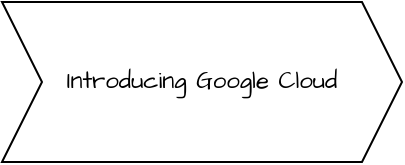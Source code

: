 <mxfile version="24.6.4" type="github" pages="2">
  <diagram name="Introducing Google Cloud" id="m140OX7gJDVnHVPhYppR">
    <mxGraphModel dx="1026" dy="688" grid="1" gridSize="10" guides="1" tooltips="1" connect="1" arrows="1" fold="1" page="1" pageScale="1" pageWidth="850" pageHeight="1100" math="0" shadow="0">
      <root>
        <mxCell id="0" />
        <mxCell id="1" parent="0" />
        <mxCell id="ZB4kWbe82F2Engg8KSVr-1" value="Introducing Google Cloud" style="shape=step;perimeter=stepPerimeter;whiteSpace=wrap;html=1;fixedSize=1;hachureGap=4;fontFamily=Architects Daughter;fontSource=https%3A%2F%2Ffonts.googleapis.com%2Fcss%3Ffamily%3DArchitects%2BDaughter;" vertex="1" parent="1">
          <mxGeometry x="360" y="520" width="200" height="80" as="geometry" />
        </mxCell>
      </root>
    </mxGraphModel>
  </diagram>
  <diagram id="MR8tB_YX9_QbjrZ4hQh_" name="Resource and Access in Cloud">
    <mxGraphModel dx="1876" dy="1788" grid="1" gridSize="10" guides="1" tooltips="1" connect="1" arrows="1" fold="1" page="1" pageScale="1" pageWidth="850" pageHeight="1100" math="0" shadow="0">
      <root>
        <mxCell id="0" />
        <mxCell id="1" parent="0" />
        <mxCell id="kPhYTnK1E6m5oxsVBe5k-5" value="" style="edgeStyle=orthogonalEdgeStyle;rounded=0;hachureGap=4;orthogonalLoop=1;jettySize=auto;html=1;fontFamily=Architects Daughter;fontSource=https%3A%2F%2Ffonts.googleapis.com%2Fcss%3Ffamily%3DArchitects%2BDaughter;fontSize=12;fontColor=default;" edge="1" parent="1" source="kPhYTnK1E6m5oxsVBe5k-2" target="kPhYTnK1E6m5oxsVBe5k-4">
          <mxGeometry relative="1" as="geometry" />
        </mxCell>
        <mxCell id="kPhYTnK1E6m5oxsVBe5k-20" value="" style="edgeStyle=orthogonalEdgeStyle;shape=connector;rounded=0;hachureGap=4;orthogonalLoop=1;jettySize=auto;html=1;strokeColor=default;align=center;verticalAlign=middle;fontFamily=Architects Daughter;fontSource=https%3A%2F%2Ffonts.googleapis.com%2Fcss%3Ffamily%3DArchitects%2BDaughter;fontSize=12;fontColor=default;labelBackgroundColor=none;endArrow=classic;" edge="1" parent="1" source="kPhYTnK1E6m5oxsVBe5k-2" target="kPhYTnK1E6m5oxsVBe5k-19">
          <mxGeometry relative="1" as="geometry" />
        </mxCell>
        <mxCell id="kPhYTnK1E6m5oxsVBe5k-2" value="&lt;font style=&quot;font-size: 23px;&quot;&gt;Resources &amp;amp; &lt;br&gt;Access in Cloud&lt;br&gt;&lt;/font&gt;" style="shape=step;perimeter=stepPerimeter;whiteSpace=wrap;html=1;fixedSize=1;hachureGap=4;fontFamily=Architects Daughter;fontSource=https%3A%2F%2Ffonts.googleapis.com%2Fcss%3Ffamily%3DArchitects%2BDaughter;" vertex="1" parent="1">
          <mxGeometry x="360" y="520" width="240" height="80" as="geometry" />
        </mxCell>
        <mxCell id="kPhYTnK1E6m5oxsVBe5k-3" value="&lt;div style=&quot;font-size: 18px;&quot; align=&quot;justify&quot;&gt;&lt;h3 class=&quot;css-13hhzop&quot; tabindex=&quot;-1&quot;&gt;Learning Objectives&lt;/h3&gt;&lt;hr class=&quot;cds-858 cds-Divider-dark css-yc753g&quot; aria-hidden=&quot;true&quot;&gt;&lt;ul&gt;&lt;li data-collapsible=&quot;false&quot;&gt;Define the purpose of and use cases for IAM.&lt;/li&gt;&lt;li data-collapsible=&quot;false&quot;&gt;List the methods of interaction with Google Cloud.&lt;/li&gt;&lt;li data-collapsible=&quot;false&quot;&gt;Use Cloud Marketplace to interact with Google Cloud.&lt;/li&gt;&lt;li data-collapsible=&quot;true&quot;&gt;Identify the purpose of projects on Google Cloud.&lt;/li&gt;&lt;/ul&gt;&lt;/div&gt;" style="text;whiteSpace=wrap;html=1;fontFamily=Architects Daughter;fontSource=https%3A%2F%2Ffonts.googleapis.com%2Fcss%3Ffamily%3DArchitects%2BDaughter;fontSize=12;fontColor=default;" vertex="1" parent="1">
          <mxGeometry x="-840" width="500" height="200" as="geometry" />
        </mxCell>
        <mxCell id="kPhYTnK1E6m5oxsVBe5k-7" value="" style="edgeStyle=orthogonalEdgeStyle;rounded=0;hachureGap=4;orthogonalLoop=1;jettySize=auto;html=1;fontFamily=Architects Daughter;fontSource=https%3A%2F%2Ffonts.googleapis.com%2Fcss%3Ffamily%3DArchitects%2BDaughter;fontSize=12;fontColor=default;" edge="1" parent="1" source="kPhYTnK1E6m5oxsVBe5k-4" target="kPhYTnK1E6m5oxsVBe5k-6">
          <mxGeometry relative="1" as="geometry" />
        </mxCell>
        <UserObject label="Google Cloud Hierarchy" tooltip="In this section of the course, we are learning about the structure of Google Cloud. Google Cloud has four levels in its resource hierarchy: resources, projects, folders, and an organization node.&#xa;&#xa;    Resources: These are things like virtual machines, Cloud Storage buckets, or tables in BigQuery. They are organized into projects.&#xa;    Projects: Projects are the basis for using Google Cloud services. Each project is a separate entity and has a unique project ID, name, and number. Projects can have different owners and users.&#xa;    Folders: Folders allow you to group projects and other folders together. They help you assign policies and permissions to resources at a level of your choice. Resources in a folder inherit policies and permissions from that folder.&#xa;    Organization Node: This is the top level of the hierarchy and encompasses all the projects, folders, and resources in your organization. It has special roles associated with it, like organization policy administrator and project creator.&#xa;&#xa;Understanding this hierarchy is important because it helps you manage and apply policies when using Google Cloud. Policies can be defined at the project, folder, and organization node levels. Some services also allow policies to be applied to individual resources. Policies are inherited downward, so if you apply a policy to a folder, it will apply to all the projects within that folder." id="kPhYTnK1E6m5oxsVBe5k-4">
          <mxCell style="whiteSpace=wrap;html=1;fontFamily=Architects Daughter;hachureGap=4;fontSource=https%3A%2F%2Ffonts.googleapis.com%2Fcss%3Ffamily%3DArchitects%2BDaughter;" vertex="1" parent="1">
            <mxGeometry x="-180" y="360" width="120" height="40" as="geometry" />
          </mxCell>
        </UserObject>
        <UserObject label="Questions" tooltip="Here are some practice questions related to the topic of the resource hierarchy in Google Cloud:&#xa;&#xa;    What are the four levels in Google Cloud&#39;s resource hierarchy?&#xa;    How are resources organized in Google Cloud?&#xa;    What is the purpose of projects in Google Cloud?&#xa;    What are the three identifying attributes of a Google Cloud project?&#xa;    How are policies managed and applied in Google Cloud?&#xa;    What is the role of folders in the resource hierarchy?&#xa;    How do resources inherit policies and permissions from folders?&#xa;    What is the organization node in Google Cloud, and what is its significance?&#xa;    What are some special roles associated with the organization node?&#xa;    How can you create a new organization node in Google Cloud?" id="kPhYTnK1E6m5oxsVBe5k-6">
          <mxCell style="rhombus;whiteSpace=wrap;html=1;fontFamily=Architects Daughter;hachureGap=4;fontSource=https%3A%2F%2Ffonts.googleapis.com%2Fcss%3Ffamily%3DArchitects%2BDaughter;" vertex="1" parent="1">
            <mxGeometry x="-160" y="200" width="80" height="80" as="geometry" />
          </mxCell>
        </UserObject>
        <mxCell id="kPhYTnK1E6m5oxsVBe5k-8" value="" style="shape=note;whiteSpace=wrap;html=1;backgroundOutline=1;darkOpacity=0.05;fillColor=#fff2cc;strokeColor=#d6b656;fillStyle=solid;direction=west;gradientDirection=north;shadow=1;size=20;pointerEvents=1;hachureGap=4;align=center;verticalAlign=middle;fontFamily=Architects Daughter;fontSource=https%3A%2F%2Ffonts.googleapis.com%2Fcss%3Ffamily%3DArchitects%2BDaughter;fontSize=12;labelBackgroundColor=none;" vertex="1" parent="1">
          <mxGeometry x="480" y="40" width="360" height="40" as="geometry" />
        </mxCell>
        <mxCell id="kPhYTnK1E6m5oxsVBe5k-9" value="" style="shape=note;whiteSpace=wrap;html=1;backgroundOutline=1;darkOpacity=0.05;fillColor=#fff2cc;strokeColor=#d6b656;fillStyle=solid;direction=west;gradientDirection=north;shadow=1;size=20;pointerEvents=1;hachureGap=4;align=center;verticalAlign=middle;fontFamily=Architects Daughter;fontSource=https%3A%2F%2Ffonts.googleapis.com%2Fcss%3Ffamily%3DArchitects%2BDaughter;fontSize=12;labelBackgroundColor=none;" vertex="1" parent="1">
          <mxGeometry x="490" y="50" width="360" height="40" as="geometry" />
        </mxCell>
        <mxCell id="kPhYTnK1E6m5oxsVBe5k-10" value="" style="shape=note;whiteSpace=wrap;html=1;backgroundOutline=1;darkOpacity=0.05;fillColor=#fff2cc;strokeColor=#d6b656;fillStyle=solid;direction=west;gradientDirection=north;shadow=1;size=20;pointerEvents=1;hachureGap=4;align=center;verticalAlign=middle;fontFamily=Architects Daughter;fontSource=https%3A%2F%2Ffonts.googleapis.com%2Fcss%3Ffamily%3DArchitects%2BDaughter;fontSize=12;labelBackgroundColor=none;" vertex="1" parent="1">
          <mxGeometry x="500" y="60" width="360" height="40" as="geometry" />
        </mxCell>
        <mxCell id="kPhYTnK1E6m5oxsVBe5k-11" value="" style="shape=note;whiteSpace=wrap;html=1;backgroundOutline=1;darkOpacity=0.05;fillColor=#fff2cc;strokeColor=#d6b656;fillStyle=solid;direction=west;gradientDirection=north;shadow=1;size=20;pointerEvents=1;hachureGap=4;align=center;verticalAlign=middle;fontFamily=Architects Daughter;fontSource=https%3A%2F%2Ffonts.googleapis.com%2Fcss%3Ffamily%3DArchitects%2BDaughter;fontSize=12;labelBackgroundColor=none;" vertex="1" parent="1">
          <mxGeometry x="510" y="70" width="360" height="40" as="geometry" />
        </mxCell>
        <UserObject label="&lt;div class=&quot;coach-client coach-message-text css-soikf9&quot;&gt;&lt;p&gt;Can you explain how a Service Account is used and assigned roles in Google Cloud IAM?&lt;/p&gt;&lt;/div&gt;" tooltip="A Service Account is a special type of account used by applications, services, or virtual machines to authenticate and interact with Google Cloud APIs. Here&#39;s how a Service Account is used and assigned roles in Google Cloud IAM:&#xa;&#xa;    Creating a Service Account:&#xa;        To use a Service Account, you first need to create one in the Google Cloud Console.&#xa;        When creating a Service Account, you can specify a name and ID for the account.&#xa;        You can also add optional metadata to provide additional information about the account.&#xa;&#xa;    Assigning Roles to a Service Account:&#xa;        After creating a Service Account, you can assign roles to it to define the permissions it has within Google Cloud.&#xa;        Roles determine what actions the Service Account can perform on which resources.&#xa;        Google Cloud IAM provides a wide range of predefined roles that you can assign to a Service Account.&#xa;        Predefined roles are specific to Google Cloud services and offer predefined sets of permissions.&#xa;        You can assign predefined roles at the project, folder, or organization level, depending on your needs.&#xa;        Additionally, you can create custom roles with specific sets of permissions tailored to your requirements and assign them to the Service Account.&#xa;&#xa;    Authenticating as a Service Account:&#xa;        To authenticate as a Service Account, you need to obtain the Service Account&#39;s credentials.&#xa;        These credentials typically include a private key file or a JSON key file associated with the Service Account.&#xa;        The private key file contains the necessary information to authenticate and authorize requests made by the Service Account.&#xa;        Applications or services can use these credentials to authenticate themselves when interacting with Google Cloud APIs.&#xa;&#xa;    Interacting with Google Cloud APIs:&#xa;        Once authenticated, the Service Account can make API requests to interact with Google Cloud resources.&#xa;        The Service Account&#39;s assigned roles determine the actions it can perform on the resources.&#xa;        For example, a Service Account with the &quot;Compute Instance Admin&quot; role can manage virtual machine instances within a project.&#xa;&#xa;By using Service Accounts and assigning roles to them, you can control and manage the permissions granted to applications, services, or virtual machines within Google Cloud. This allows you to securely authenticate and authorize these entities to interact with Google Cloud resources on your behalf." id="kPhYTnK1E6m5oxsVBe5k-12">
          <mxCell style="shape=note;whiteSpace=wrap;html=1;backgroundOutline=1;darkOpacity=0.05;fillColor=#e1d5e7;strokeColor=#9673a6;fillStyle=solid;direction=west;gradientDirection=north;shadow=0;size=20;pointerEvents=1;hachureGap=4;align=center;verticalAlign=middle;fontFamily=Architects Daughter;fontSource=https%3A%2F%2Ffonts.googleapis.com%2Fcss%3Ffamily%3DArchitects%2BDaughter;fontSize=12;labelBackgroundColor=none;" vertex="1" parent="1">
            <mxGeometry x="80" width="360" height="40" as="geometry" />
          </mxCell>
        </UserObject>
        <UserObject label="&lt;div class=&quot;coach-client coach-message-text css-soikf9&quot;&gt;&lt;p&gt;How does IAM handle conflicts between allow and deny policies? Can you explain the order of evaluation?&lt;/p&gt;&lt;/div&gt;" tooltip="Coach&#xa;&#xa;IAM handles conflicts between allow and deny policies by following a specific order of evaluation. Here&#39;s an explanation of the order of evaluation:&#xa;&#xa;    Deny Policies:&#xa;        IAM always checks relevant deny policies first before checking allow policies.&#xa;        If a deny policy exists that explicitly denies a specific permission, it takes precedence over any allow policies.&#xa;        If a deny policy is applicable to an identity, the denied permission will be denied regardless of any allow policies that may grant the same permission.&#xa;&#xa;    Allow Policies:&#xa;        If no relevant deny policies are found, IAM then checks the allow policies.&#xa;        Allow policies grant permissions to identities based on the roles assigned to them.&#xa;        If an allow policy grants a specific permission, the identity will be allowed to perform that action on the resource.&#xa;&#xa;    Inheritance:&#xa;        IAM policies are inherited through the resource hierarchy.&#xa;        When a policy is applied at a higher level, such as a project, it applies to all resources within that project and any child resources within folders or projects.&#xa;        This means that if a policy is set at a higher level, it will affect the permissions of resources below it in the hierarchy.&#xa;&#xa;By following this order of evaluation, IAM ensures that deny policies take precedence over allow policies. This allows for fine-grained control over access to resources and helps enforce security and access management policies within Google Cloud." id="kPhYTnK1E6m5oxsVBe5k-13">
          <mxCell style="shape=note;whiteSpace=wrap;html=1;backgroundOutline=1;darkOpacity=0.05;fillColor=#fff2cc;strokeColor=#d6b656;fillStyle=solid;direction=west;gradientDirection=north;shadow=1;size=20;pointerEvents=1;hachureGap=4;align=center;verticalAlign=middle;fontFamily=Architects Daughter;fontSource=https%3A%2F%2Ffonts.googleapis.com%2Fcss%3Ffamily%3DArchitects%2BDaughter;fontSize=12;labelBackgroundColor=none;" vertex="1" parent="1">
            <mxGeometry x="80" y="160" width="360" height="40" as="geometry" />
          </mxCell>
        </UserObject>
        <UserObject label="&lt;div class=&quot;coach-client coach-message-text css-soikf9&quot;&gt;&lt;p&gt;What are the different types of identities that can be assigned roles and permissions in Google Cloud IAM?&lt;/p&gt;&lt;/div&gt;" tooltip="Coach&#xa;&#xa;In Google Cloud IAM, there are several types of identities that can be assigned roles and permissions. These identities represent entities that can perform actions within Google Cloud. Here are the different types of identities:&#xa;&#xa;    Google Account:&#xa;        A Google Account represents an individual user and is associated with an email address.&#xa;        It can be a personal Google Account or a Google Workspace (formerly G Suite) account.&#xa;        Google Accounts can be assigned roles and permissions to access and manage resources within Google Cloud.&#xa;&#xa;    Google Group:&#xa;        A Google Group is a collection of Google Accounts or other Google Groups.&#xa;        It allows you to manage access to resources for multiple users at once.&#xa;        By assigning roles and permissions to a Google Group, you can grant access to all members of the group.&#xa;&#xa;    Service Account:&#xa;        A Service Account is a special type of account used by applications, services, or virtual machines to authenticate and interact with Google Cloud APIs.&#xa;        Service Accounts are associated with a unique email address and have their own set of credentials.&#xa;        They can be assigned roles and permissions to access and manage resources within Google Cloud on behalf of the application or service they represent.&#xa;&#xa;    Cloud Identity Domain:&#xa;        A Cloud Identity Domain represents an organization&#39;s identity and access management system.&#xa;        It allows you to manage users, groups, and other resources within your organization.&#xa;        Cloud Identity Domains can be integrated with Google Cloud IAM to assign roles and permissions to users and groups within the domain.&#xa;&#xa;These different types of identities provide flexibility in managing access control within Google Cloud. By assigning roles and permissions to these identities, you can control who can do what on which resources, ensuring proper security and access management." id="kPhYTnK1E6m5oxsVBe5k-14">
          <mxCell style="shape=note;whiteSpace=wrap;html=1;backgroundOutline=1;darkOpacity=0.05;fillColor=#fff2cc;strokeColor=#d6b656;fillStyle=solid;direction=west;gradientDirection=north;shadow=1;size=20;pointerEvents=1;hachureGap=4;align=center;verticalAlign=middle;fontFamily=Architects Daughter;fontSource=https%3A%2F%2Ffonts.googleapis.com%2Fcss%3Ffamily%3DArchitects%2BDaughter;fontSize=12;labelBackgroundColor=none;" vertex="1" parent="1">
            <mxGeometry x="80" y="120" width="360" height="40" as="geometry" />
          </mxCell>
        </UserObject>
        <UserObject label="&lt;div class=&quot;coach-client coach-message-text css-soikf9&quot;&gt;&lt;p&gt;Can you explain the difference between basic, predefined, and custom roles in IAM?&lt;/p&gt;&lt;/div&gt;" tooltip="In Google Cloud IAM, there are three types of roles: basic, predefined, and custom. Here&#39;s an explanation of each type:&#xa;&#xa;    Basic Roles:&#xa;        Basic roles are broad in scope and affect all resources within a project.&#xa;        They provide a convenient way to assign common sets of permissions to users.&#xa;        Examples of basic roles include owner, editor, viewer, and billing administrator.&#xa;        Project viewers can access resources but cannot make changes.&#xa;        Project editors can access and make changes to resources.&#xa;        Project owners have the same access as editors, but they can also manage roles, permissions, and billing.&#xa;        Billing administrators have permissions to manage billing for a project but cannot make changes to resources.&#xa;        Basic roles are suitable for scenarios where a user needs broad access to resources within a project.&#xa;&#xa;    Predefined Roles:&#xa;        Predefined roles are specific to Google Cloud services and offer predefined sets of permissions.&#xa;        Each Google Cloud service may have its own set of predefined roles.&#xa;        These roles define a specific set of actions that can be performed on resources within that service.&#xa;        Examples of predefined roles include &quot;Compute Instance Admin&quot; or &quot;Storage Object Viewer.&quot;&#xa;        Predefined roles can be assigned at the project, folder, or organization level.&#xa;        They provide a more granular level of access control compared to basic roles.&#xa;        Predefined roles are suitable when you need to assign specific permissions for a particular Google Cloud service.&#xa;&#xa;    Custom Roles:&#xa;        Custom roles allow you to define roles with specific sets of permissions tailored to your needs.&#xa;        You can create custom roles at the project or organization level.&#xa;        With custom roles, you have fine-grained control over the permissions assigned to users.&#xa;        This allows you to follow the principle of least privilege, granting users only the permissions they require to perform their tasks.&#xa;        Custom roles are useful when predefined roles do not meet your specific requirements.&#xa;        However, managing custom roles requires additional effort as you need to define and maintain the permissions associated with the role.&#xa;&#xa;In summary, basic roles provide broad access to resources within a project, predefined roles offer predefined sets of permissions for specific Google Cloud services, and custom roles allow you to define roles with specific permissions tailored to your needs." id="kPhYTnK1E6m5oxsVBe5k-15">
          <mxCell style="shape=note;whiteSpace=wrap;html=1;backgroundOutline=1;darkOpacity=0.05;fillColor=#fff2cc;strokeColor=#d6b656;fillStyle=solid;direction=west;gradientDirection=north;shadow=1;size=20;pointerEvents=1;hachureGap=4;align=center;verticalAlign=middle;fontFamily=Architects Daughter;fontSource=https%3A%2F%2Ffonts.googleapis.com%2Fcss%3Ffamily%3DArchitects%2BDaughter;fontSize=12;labelBackgroundColor=none;" vertex="1" parent="1">
            <mxGeometry x="80" y="40" width="360" height="40" as="geometry" />
          </mxCell>
        </UserObject>
        <UserObject label="&lt;div class=&quot;coach-client coach-message-text css-soikf9&quot;&gt;&lt;p&gt;Can you explain the concept of Identity and Access Management (IAM) in Google Cloud?&lt;/p&gt;&lt;/div&gt;" tooltip="In Google Cloud, Identity and Access Management (IAM) is a service that allows you to manage access control and permissions for resources within your cloud environment. IAM helps you control who (identity) can do what (access) on which resources.&#xa;&#xa;Here&#39;s a breakdown of the key concepts in IAM:&#xa;&#xa;    Identity: An identity represents an entity that can perform actions within Google Cloud. This can be a Google account, a Google group, a service account, or a Cloud Identity domain. Each identity has a unique identifier, typically an email address.&#xa;&#xa;    Roles: A role is a collection of permissions that determine what actions an identity can perform on resources. Google Cloud provides three types of roles: basic, predefined, and custom.&#xa;&#xa;        Basic roles: These roles have broad scopes and affect all resources within a project. Examples include owner, editor, viewer, and billing administrator.&#xa;&#xa;        Predefined roles: These roles are specific to Google Cloud services and offer predefined sets of permissions. For example, the &quot;Compute Instance Admin&quot; role allows managing virtual machine instances.&#xa;&#xa;        Custom roles: These roles are created by you and allow you to define specific sets of permissions tailored to your needs. Custom roles can only be applied at the project or organization level.&#xa;&#xa;    IAM Policies: IAM policies are used to assign roles to identities and control access to resources. A policy consists of a set of permissions and the identities to which those permissions are granted. Policies can be applied at different levels of the resource hierarchy, such as project, folder, or organization.&#xa;&#xa;    Inheritance: IAM policies are inherited through the resource hierarchy. When a policy is applied at a higher level, such as a project, it applies to all resources within that project and any child resources within folders or projects.&#xa;&#xa;    Deny Policies: IAM allows the use of deny policies to explicitly deny certain permissions to specific identities. Deny policies take precedence over allow policies, ensuring that denied permissions are not granted, even if they are included in an allow policy.&#xa;&#xa;By effectively using IAM, you can manage access to your Google Cloud resources, enforce the principle of least privilege, and ensure that only authorized individuals or entities have the necessary permissions to perform actions within your cloud environment." id="kPhYTnK1E6m5oxsVBe5k-16">
          <mxCell style="shape=note;whiteSpace=wrap;html=1;backgroundOutline=1;darkOpacity=0.05;fillColor=#fff2cc;strokeColor=#d6b656;fillStyle=solid;direction=west;gradientDirection=north;shadow=1;size=20;pointerEvents=1;hachureGap=4;align=center;verticalAlign=middle;fontFamily=Architects Daughter;fontSource=https%3A%2F%2Ffonts.googleapis.com%2Fcss%3Ffamily%3DArchitects%2BDaughter;fontSize=12;labelBackgroundColor=none;" vertex="1" parent="1">
            <mxGeometry x="80" y="80" width="360" height="40" as="geometry" />
          </mxCell>
        </UserObject>
        <UserObject label="&lt;div class=&quot;coach-client coach-message-text css-soikf9&quot;&gt;&lt;p&gt;Can you explain the role of folders in Google Cloud&#39;s resource hierarchy and how they help with policy management?&lt;/p&gt;&lt;/div&gt;" tooltip="Folders play an important role in Google Cloud&#39;s resource hierarchy and can help with policy management in the following ways:&#xa;&#xa;    Grouping Resources: Folders allow you to group projects and other folders together. This helps you organize your resources in a hierarchical structure that aligns with your organization&#39;s needs. For example, you can create folders based on departments, teams, or specific projects.&#xa;&#xa;    Granular Policy Assignment: Folders enable you to assign policies to resources at a level of granularity you choose. By assigning policies to a folder, all the resources within that folder inherit those policies. This makes it easier to manage and enforce consistent policies across multiple projects and resources.&#xa;&#xa;    Policy Inheritance: Resources within a folder inherit policies and permissions from that folder. This means that if you define a policy at the folder level, it will automatically apply to all the projects and resources within that folder. This inheritance simplifies policy management by eliminating the need to individually assign policies to each resource.&#xa;&#xa;    Delegating Administrative Rights: Folders also provide the ability to delegate administrative rights. You can assign different teams or individuals as administrators of specific folders, allowing them to manage the resources within those folders independently. This delegation of administrative rights promotes collaboration and autonomy within your organization.&#xa;&#xa;    Avoiding Duplication and Errors: By using folders to assign policies, you can avoid duplicating policies across multiple projects. Instead of manually applying the same policies to each project individually, you can place the policies in a common folder. This approach reduces the chances of errors and makes policy management more efficient.&#xa;&#xa;Overall, folders in Google Cloud&#39;s resource hierarchy offer a flexible and scalable way to organize resources, assign policies, and delegate administrative rights. They provide a structured approach to policy management, ensuring consistency and ease of administration across your organization." id="kPhYTnK1E6m5oxsVBe5k-17">
          <mxCell style="shape=note;whiteSpace=wrap;html=1;backgroundOutline=1;darkOpacity=0.05;fillColor=#fff2cc;strokeColor=#d6b656;fillStyle=solid;direction=west;gradientDirection=north;shadow=1;size=20;pointerEvents=1;hachureGap=4;align=center;verticalAlign=middle;fontFamily=Architects Daughter;fontSource=https%3A%2F%2Ffonts.googleapis.com%2Fcss%3Ffamily%3DArchitects%2BDaughter;fontSize=12;labelBackgroundColor=none;" vertex="1" parent="1">
            <mxGeometry x="-300" y="80" width="360" height="40" as="geometry" />
          </mxCell>
        </UserObject>
        <UserObject label="&lt;div class=&quot;coach-client coach-message-text css-soikf9&quot;&gt;&lt;p&gt;How do policies get managed and applied in Google Cloud, and how does inheritance work?&lt;/p&gt;&lt;/div&gt;" tooltip="In Google Cloud, policies are managed and applied at different levels of the resource hierarchy, including the project, folder, and organization node levels. Here&#39;s how it works:&#xa;&#xa;    Policies at the Project Level: You can define policies specific to a project. These policies apply to all the resources within that project. For example, you can set policies to control access, permissions, and usage quotas for the resources in a project.&#xa;&#xa;    Policies at the Folder Level: Folders allow you to group projects and other folders together. You can assign policies to a folder, and those policies will be inherited by all the resources within that folder. This means that if you apply a policy to a folder, it will also apply to all the projects and resources within that folder.&#xa;&#xa;    Policies at the Organization Node Level: The organization node is the top level of the resource hierarchy. You can define policies at this level, and they will be inherited by all the projects, folders, and resources within the organization. This allows you to set high-level policies that apply to your entire organization.&#xa;&#xa;Inheritance of policies works in a downward manner. This means that policies defined at higher levels in the hierarchy are inherited by the resources at lower levels. For example:&#xa;&#xa;    If you define a policy at the organization node level, it will be inherited by all the projects and folders within that organization.&#xa;    If you define a policy at the folder level, it will be inherited by all the projects and resources within that folder.&#xa;    If you define a policy at the project level, it will apply only to the resources within that specific project.&#xa;&#xa;This hierarchical approach to policy management allows for efficient and consistent application of policies across resources in Google Cloud." id="kPhYTnK1E6m5oxsVBe5k-18">
          <mxCell style="shape=note;whiteSpace=wrap;html=1;backgroundOutline=1;darkOpacity=0.05;fillColor=#fff2cc;strokeColor=#d6b656;fillStyle=solid;direction=west;gradientDirection=north;shadow=1;size=20;pointerEvents=1;hachureGap=4;align=center;verticalAlign=middle;fontFamily=Architects Daughter;fontSource=https%3A%2F%2Ffonts.googleapis.com%2Fcss%3Ffamily%3DArchitects%2BDaughter;fontSize=12;labelBackgroundColor=none;" vertex="1" parent="1">
            <mxGeometry x="-300" y="40" width="360" height="40" as="geometry" />
          </mxCell>
        </UserObject>
        <mxCell id="kPhYTnK1E6m5oxsVBe5k-22" value="" style="edgeStyle=orthogonalEdgeStyle;shape=connector;rounded=0;hachureGap=4;orthogonalLoop=1;jettySize=auto;html=1;strokeColor=default;align=center;verticalAlign=middle;fontFamily=Architects Daughter;fontSource=https%3A%2F%2Ffonts.googleapis.com%2Fcss%3Ffamily%3DArchitects%2BDaughter;fontSize=12;fontColor=default;labelBackgroundColor=none;endArrow=classic;" edge="1" parent="1" source="kPhYTnK1E6m5oxsVBe5k-19" target="kPhYTnK1E6m5oxsVBe5k-21">
          <mxGeometry relative="1" as="geometry" />
        </mxCell>
        <UserObject label="Identity Access &amp;amp; Management" tooltip="The topic of the course &quot;Google Cloud Fundamentals: Core Infrastructure&quot; is about understanding the core concepts and components of Google Cloud. It covers various aspects of cloud computing, such as virtual machines, networks, storage, containers, and applications. The course is designed to provide a foundational understanding of Google Cloud and its infrastructure, allowing learners to gain the necessary knowledge to start using Google Cloud services effectively. By completing this course, learners will be equipped with the fundamental skills needed to work with Google Cloud and explore more advanced topics in cloud computing.&#xa;Swapnil&#xa;&#xa;Explain the topic - &quot;Identity and Access Management (IAM)&quot;&#xa;Coach&#xa;&#xa;Identity and Access Management (IAM) is a crucial aspect of managing resources and access in the cloud. In the context of Google Cloud, IAM allows administrators to control and define who can do what and on which resources within an organization&#39;s cloud environment.&#xa;&#xa;IAM policies are used to specify the permissions and roles assigned to different entities, known as principals, such as Google accounts, Google groups, service accounts, or Cloud Identity domains. Each principal has its own identifier, usually an email address.&#xa;&#xa;IAM roles are collections of permissions that determine what actions a principal can perform on resources. By granting a role to a principal, all the permissions associated with that role are granted as well. For example, to manage virtual machine instances in a project, a role that includes permissions to create, delete, start, stop, and change virtual machines would be assigned.&#xa;&#xa;IAM policies are applied to specific elements of the resource hierarchy, and the policies are inherited by all the elements below in the hierarchy. This allows for granular control over access and permissions.&#xa;&#xa;There are three types of roles in IAM: basic, predefined, and custom. Basic roles, such as owner, editor, viewer, and billing administrator, have broad scopes and affect all resources within a project. Predefined roles are specific to Google Cloud services and offer predefined sets of permissions. Custom roles allow organizations to define roles with specific permissions tailored to their needs.&#xa;&#xa;IAM also supports the use of deny rules, which can prevent certain principals from using specific permissions, regardless of the roles they have been granted. Deny policies are checked before allow policies.&#xa;&#xa;By effectively utilizing IAM, organizations can ensure that their cloud resources are accessed and managed by the right individuals or groups, enhancing security and control over their cloud infrastructure." id="kPhYTnK1E6m5oxsVBe5k-19">
          <mxCell style="whiteSpace=wrap;html=1;fontFamily=Architects Daughter;hachureGap=4;fontSource=https%3A%2F%2Ffonts.googleapis.com%2Fcss%3Ffamily%3DArchitects%2BDaughter;" vertex="1" parent="1">
            <mxGeometry x="200" y="360" width="120" height="40" as="geometry" />
          </mxCell>
        </UserObject>
        <UserObject label="Questions" tooltip="    What is the purpose of Identity and Access Management (IAM) in the context of cloud computing?&#xa;    What are the different types of principals that can be assigned roles and permissions in IAM?&#xa;    How are IAM policies used to control access to resources in Google Cloud?&#xa;    What is the difference between a principal and a role in IAM?&#xa;    Explain the concept of permissions and how they are associated with roles in IAM.&#xa;    What is the order in which IAM policies are evaluated when determining access to resources?&#xa;    Describe the three types of roles available in IAM: basic, predefined, and custom.&#xa;    How can deny rules be used in IAM to restrict access to certain permissions?&#xa;    What are some best practices for managing access and permissions using IAM?&#xa;    How does IAM help organizations implement the principle of least privilege in their cloud environments?&#xa;&#xa;&#xa;Here are some conceptual and tricky questions to test your understanding of Identity and Access Management (IAM):&#xa;&#xa;    Can a principal have multiple roles assigned to them in IAM? If so, how are the permissions from these roles combined?&#xa;    What is the difference between a basic role and a predefined role in IAM? Provide examples of each.&#xa;    In IAM, what is the purpose of using custom roles instead of predefined roles? When would you choose to create a custom role?&#xa;    How does IAM handle conflicts between allow and deny policies? Explain the order in which these policies are evaluated.&#xa;    Can IAM policies be applied at different levels of the resource hierarchy in Google Cloud? If so, how does this affect the inheritance of permissions?&#xa;    What are some best practices for managing IAM policies to ensure security and least privilege in a cloud environment?&#xa;    How does IAM integrate with other Google Cloud services, such as Compute Engine or Cloud Storage? Provide examples of how IAM can be used to control access to these services.&#xa;    What are service accounts in IAM, and how are they different from regular user accounts? When would you use a service account?&#xa;    Explain the concept of IAM conditions and how they can be used to further refine access control in Google Cloud.&#xa;    Can IAM policies be used to control access to resources outside of Google Cloud, such as on-premises systems or third-party services? If so, how?&#xa;" id="kPhYTnK1E6m5oxsVBe5k-21">
          <mxCell style="rhombus;whiteSpace=wrap;html=1;fontFamily=Architects Daughter;hachureGap=4;fontSource=https%3A%2F%2Ffonts.googleapis.com%2Fcss%3Ffamily%3DArchitects%2BDaughter;" vertex="1" parent="1">
            <mxGeometry x="220" y="200" width="80" height="80" as="geometry" />
          </mxCell>
        </UserObject>
        <mxCell id="kPhYTnK1E6m5oxsVBe5k-23" value="Ask me conceptual and tricky questions to check my fundamentals and if I have a deep understanding of the topic." style="text;html=1;align=center;verticalAlign=middle;resizable=0;points=[];autosize=1;strokeColor=none;fillColor=none;fontFamily=Architects Daughter;fontSource=https%3A%2F%2Ffonts.googleapis.com%2Fcss%3Ffamily%3DArchitects%2BDaughter;fontSize=12;fontColor=default;labelBackgroundColor=none;" vertex="1" parent="1">
          <mxGeometry x="125" y="478" width="670" height="30" as="geometry" />
        </mxCell>
      </root>
    </mxGraphModel>
  </diagram>
</mxfile>
